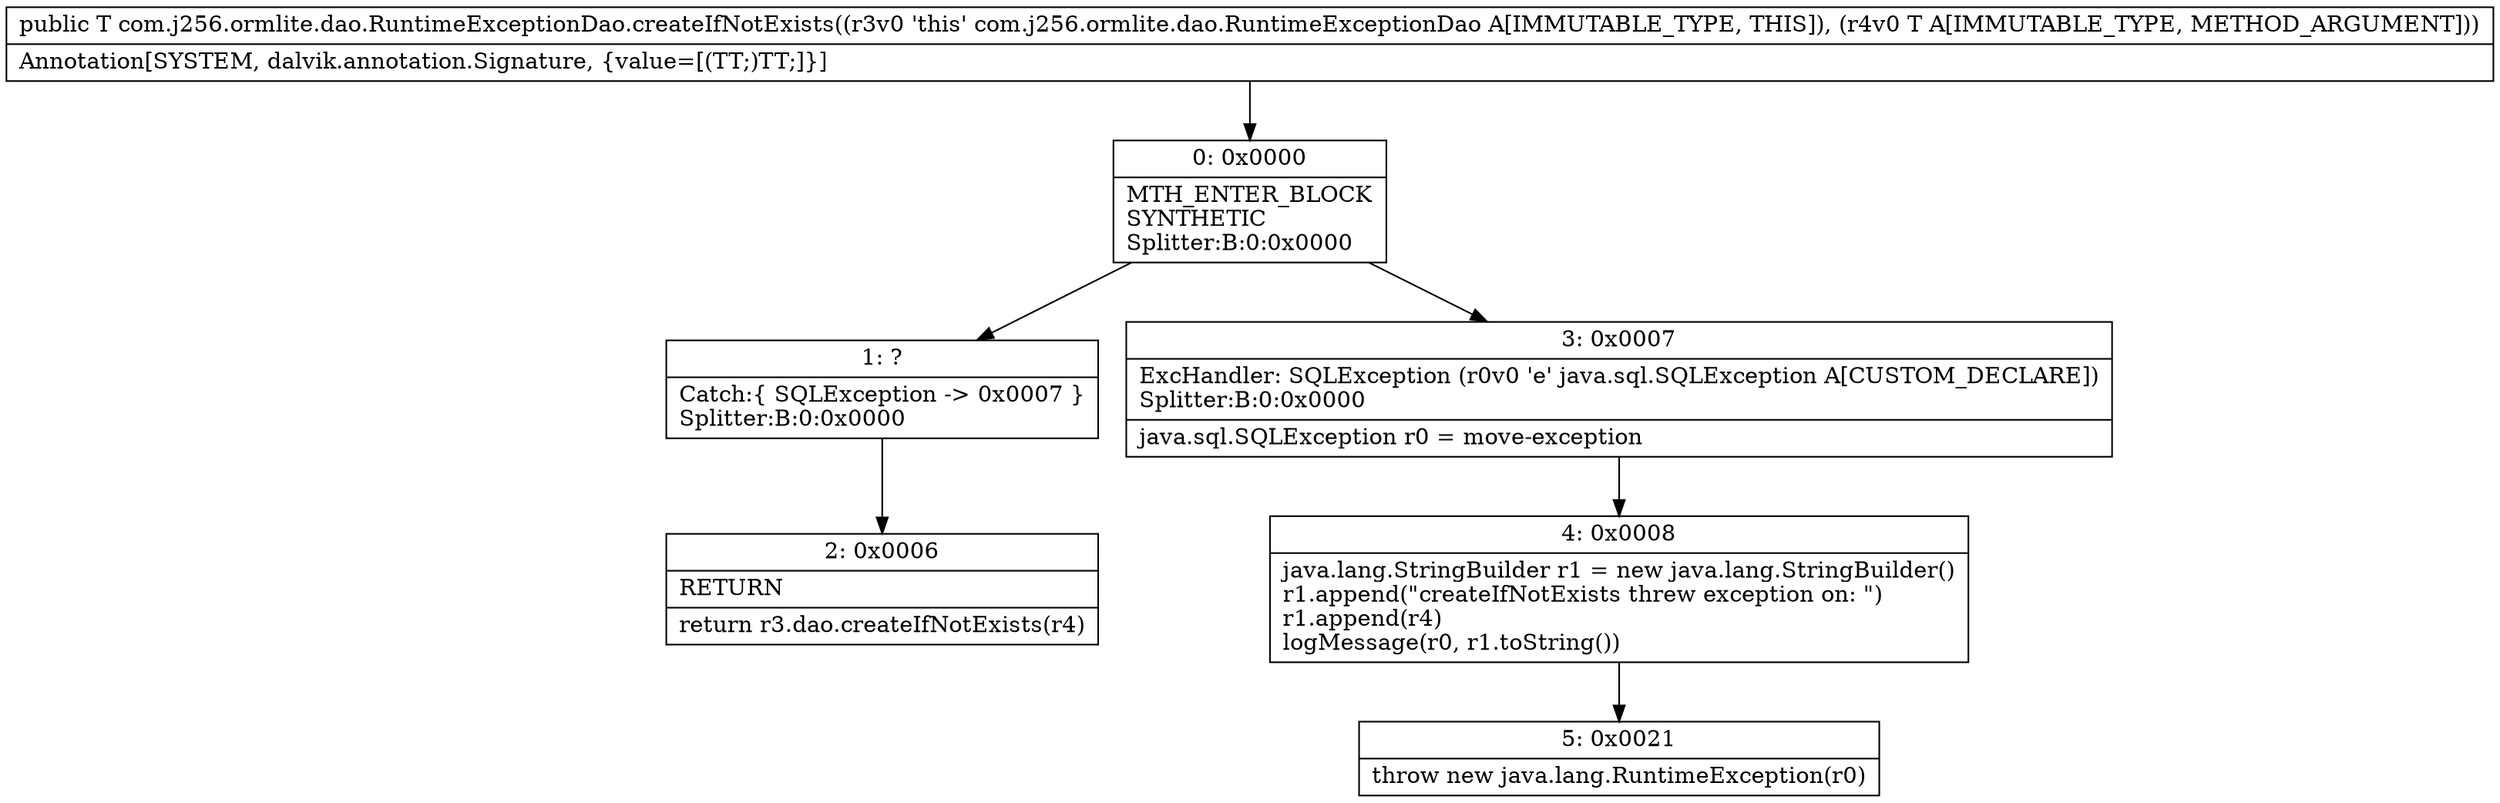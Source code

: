 digraph "CFG forcom.j256.ormlite.dao.RuntimeExceptionDao.createIfNotExists(Ljava\/lang\/Object;)Ljava\/lang\/Object;" {
Node_0 [shape=record,label="{0\:\ 0x0000|MTH_ENTER_BLOCK\lSYNTHETIC\lSplitter:B:0:0x0000\l}"];
Node_1 [shape=record,label="{1\:\ ?|Catch:\{ SQLException \-\> 0x0007 \}\lSplitter:B:0:0x0000\l}"];
Node_2 [shape=record,label="{2\:\ 0x0006|RETURN\l|return r3.dao.createIfNotExists(r4)\l}"];
Node_3 [shape=record,label="{3\:\ 0x0007|ExcHandler: SQLException (r0v0 'e' java.sql.SQLException A[CUSTOM_DECLARE])\lSplitter:B:0:0x0000\l|java.sql.SQLException r0 = move\-exception\l}"];
Node_4 [shape=record,label="{4\:\ 0x0008|java.lang.StringBuilder r1 = new java.lang.StringBuilder()\lr1.append(\"createIfNotExists threw exception on: \")\lr1.append(r4)\llogMessage(r0, r1.toString())\l}"];
Node_5 [shape=record,label="{5\:\ 0x0021|throw new java.lang.RuntimeException(r0)\l}"];
MethodNode[shape=record,label="{public T com.j256.ormlite.dao.RuntimeExceptionDao.createIfNotExists((r3v0 'this' com.j256.ormlite.dao.RuntimeExceptionDao A[IMMUTABLE_TYPE, THIS]), (r4v0 T A[IMMUTABLE_TYPE, METHOD_ARGUMENT]))  | Annotation[SYSTEM, dalvik.annotation.Signature, \{value=[(TT;)TT;]\}]\l}"];
MethodNode -> Node_0;
Node_0 -> Node_1;
Node_0 -> Node_3;
Node_1 -> Node_2;
Node_3 -> Node_4;
Node_4 -> Node_5;
}

